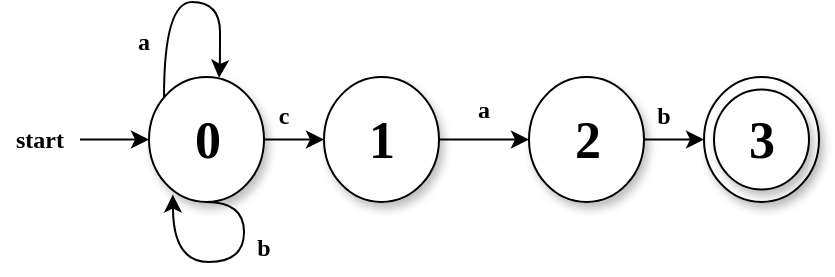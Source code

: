<mxfile version="14.5.1" type="device"><diagram name="Page-1" id="42789a77-a242-8287-6e28-9cd8cfd52e62"><mxGraphModel dx="590" dy="250" grid="1" gridSize="10" guides="1" tooltips="1" connect="1" arrows="1" fold="1" page="1" pageScale="1" pageWidth="1100" pageHeight="850" background="#ffffff" math="0" shadow="0"><root><mxCell id="0"/><mxCell id="1" parent="0"/><mxCell id="45Hd5N0iYIT9zEslcKKe-6" style="edgeStyle=orthogonalEdgeStyle;curved=1;orthogonalLoop=1;jettySize=auto;html=1;entryX=0.941;entryY=0.792;entryDx=0;entryDy=0;entryPerimeter=0;exitX=1;exitY=0.5;exitDx=0;exitDy=0;" edge="1" parent="1" source="1ea317790d2ca983-9" target="1ea317790d2ca983-9"><mxGeometry relative="1" as="geometry"><mxPoint x="170" y="230.0" as="targetPoint"/><Array as="points"><mxPoint x="210" y="210"/><mxPoint x="210" y="240"/><mxPoint x="175" y="240"/></Array></mxGeometry></mxCell><mxCell id="45Hd5N0iYIT9zEslcKKe-11" style="edgeStyle=orthogonalEdgeStyle;curved=1;orthogonalLoop=1;jettySize=auto;html=1;entryX=0.5;entryY=1;entryDx=0;entryDy=0;" edge="1" parent="1" source="1ea317790d2ca983-9" target="45Hd5N0iYIT9zEslcKKe-7"><mxGeometry relative="1" as="geometry"/></mxCell><mxCell id="1ea317790d2ca983-9" value="&lt;b&gt;&lt;font style=&quot;font-size: 26px&quot;&gt;0&lt;/font&gt;&lt;/b&gt;" style="ellipse;whiteSpace=wrap;html=1;rounded=0;shadow=1;comic=0;labelBackgroundColor=none;strokeWidth=1;fontFamily=Verdana;fontSize=12;align=center;direction=south;" parent="1" vertex="1"><mxGeometry x="162.5" y="147.5" width="57.5" height="62.5" as="geometry"/></mxCell><mxCell id="45Hd5N0iYIT9zEslcKKe-4" style="edgeStyle=orthogonalEdgeStyle;curved=1;orthogonalLoop=1;jettySize=auto;html=1;entryX=0.007;entryY=0.391;entryDx=0;entryDy=0;entryPerimeter=0;" edge="1" parent="1" source="1ea317790d2ca983-9" target="1ea317790d2ca983-9"><mxGeometry relative="1" as="geometry"><mxPoint x="220" y="148" as="targetPoint"/><Array as="points"><mxPoint x="170" y="110"/><mxPoint x="198" y="110"/><mxPoint x="198" y="140"/><mxPoint x="197" y="140"/></Array></mxGeometry></mxCell><mxCell id="45Hd5N0iYIT9zEslcKKe-12" style="edgeStyle=orthogonalEdgeStyle;curved=1;orthogonalLoop=1;jettySize=auto;html=1;" edge="1" parent="1" source="45Hd5N0iYIT9zEslcKKe-7" target="45Hd5N0iYIT9zEslcKKe-8"><mxGeometry relative="1" as="geometry"><mxPoint x="350" y="178.75" as="targetPoint"/></mxGeometry></mxCell><mxCell id="45Hd5N0iYIT9zEslcKKe-7" value="&lt;b&gt;&lt;font style=&quot;font-size: 26px&quot;&gt;1&lt;/font&gt;&lt;/b&gt;" style="ellipse;whiteSpace=wrap;html=1;rounded=0;shadow=1;comic=0;labelBackgroundColor=none;strokeWidth=1;fontFamily=Verdana;fontSize=12;align=center;direction=south;" vertex="1" parent="1"><mxGeometry x="250" y="147.5" width="57.5" height="62.5" as="geometry"/></mxCell><mxCell id="45Hd5N0iYIT9zEslcKKe-13" style="edgeStyle=orthogonalEdgeStyle;curved=1;orthogonalLoop=1;jettySize=auto;html=1;entryX=0.5;entryY=1;entryDx=0;entryDy=0;" edge="1" parent="1" source="45Hd5N0iYIT9zEslcKKe-8" target="45Hd5N0iYIT9zEslcKKe-9"><mxGeometry relative="1" as="geometry"/></mxCell><mxCell id="45Hd5N0iYIT9zEslcKKe-8" value="&lt;b&gt;&lt;font style=&quot;font-size: 26px&quot;&gt;2&lt;/font&gt;&lt;/b&gt;" style="ellipse;whiteSpace=wrap;html=1;rounded=0;shadow=1;comic=0;labelBackgroundColor=none;strokeWidth=1;fontFamily=Verdana;fontSize=12;align=center;direction=south;" vertex="1" parent="1"><mxGeometry x="352.5" y="147.5" width="57.5" height="62.5" as="geometry"/></mxCell><mxCell id="45Hd5N0iYIT9zEslcKKe-9" value="" style="ellipse;whiteSpace=wrap;html=1;rounded=0;shadow=1;comic=0;labelBackgroundColor=none;strokeWidth=1;fontFamily=Verdana;fontSize=12;align=center;direction=south;" vertex="1" parent="1"><mxGeometry x="440" y="147.5" width="57.5" height="62.5" as="geometry"/></mxCell><mxCell id="45Hd5N0iYIT9zEslcKKe-10" value="&lt;b&gt;&lt;font style=&quot;font-size: 26px&quot;&gt;3&lt;/font&gt;&lt;/b&gt;" style="ellipse;whiteSpace=wrap;html=1;rounded=0;shadow=1;comic=0;labelBackgroundColor=none;strokeWidth=1;fontFamily=Verdana;fontSize=12;align=center;direction=south;" vertex="1" parent="1"><mxGeometry x="445" y="153.75" width="47.5" height="50" as="geometry"/></mxCell><mxCell id="45Hd5N0iYIT9zEslcKKe-15" value="&lt;b&gt;a&lt;/b&gt;" style="text;html=1;strokeColor=none;fillColor=none;align=center;verticalAlign=middle;whiteSpace=wrap;rounded=0;fontFamily=Comic Sans MS;" vertex="1" parent="1"><mxGeometry x="320" y="153.75" width="20" height="20" as="geometry"/></mxCell><mxCell id="45Hd5N0iYIT9zEslcKKe-16" value="&lt;b&gt;b&lt;/b&gt;" style="text;html=1;strokeColor=none;fillColor=none;align=center;verticalAlign=middle;whiteSpace=wrap;rounded=0;fontFamily=Comic Sans MS;" vertex="1" parent="1"><mxGeometry x="410" y="160" width="20" height="13.75" as="geometry"/></mxCell><mxCell id="45Hd5N0iYIT9zEslcKKe-17" value="&lt;b&gt;a&lt;/b&gt;" style="text;html=1;strokeColor=none;fillColor=none;align=center;verticalAlign=middle;whiteSpace=wrap;rounded=0;fontFamily=Comic Sans MS;" vertex="1" parent="1"><mxGeometry x="150" y="120" width="20" height="20" as="geometry"/></mxCell><mxCell id="45Hd5N0iYIT9zEslcKKe-19" value="&lt;b&gt;b&lt;/b&gt;" style="text;html=1;strokeColor=none;fillColor=none;align=center;verticalAlign=middle;whiteSpace=wrap;rounded=0;fontFamily=Comic Sans MS;" vertex="1" parent="1"><mxGeometry x="210" y="220" width="20" height="26.25" as="geometry"/></mxCell><mxCell id="45Hd5N0iYIT9zEslcKKe-20" value="&lt;b&gt;c&lt;/b&gt;" style="text;html=1;strokeColor=none;fillColor=none;align=center;verticalAlign=middle;whiteSpace=wrap;rounded=0;fontFamily=Comic Sans MS;" vertex="1" parent="1"><mxGeometry x="220" y="156.88" width="20" height="20" as="geometry"/></mxCell><mxCell id="45Hd5N0iYIT9zEslcKKe-22" style="edgeStyle=orthogonalEdgeStyle;curved=1;orthogonalLoop=1;jettySize=auto;html=1;entryX=0.5;entryY=1;entryDx=0;entryDy=0;fontFamily=Comic Sans MS;" edge="1" parent="1" source="45Hd5N0iYIT9zEslcKKe-21" target="1ea317790d2ca983-9"><mxGeometry relative="1" as="geometry"/></mxCell><mxCell id="45Hd5N0iYIT9zEslcKKe-21" value="&lt;b&gt;start&lt;/b&gt;" style="text;html=1;strokeColor=none;fillColor=none;align=center;verticalAlign=middle;whiteSpace=wrap;rounded=0;fontFamily=Comic Sans MS;" vertex="1" parent="1"><mxGeometry x="88" y="168.75" width="40" height="20" as="geometry"/></mxCell></root></mxGraphModel></diagram></mxfile>